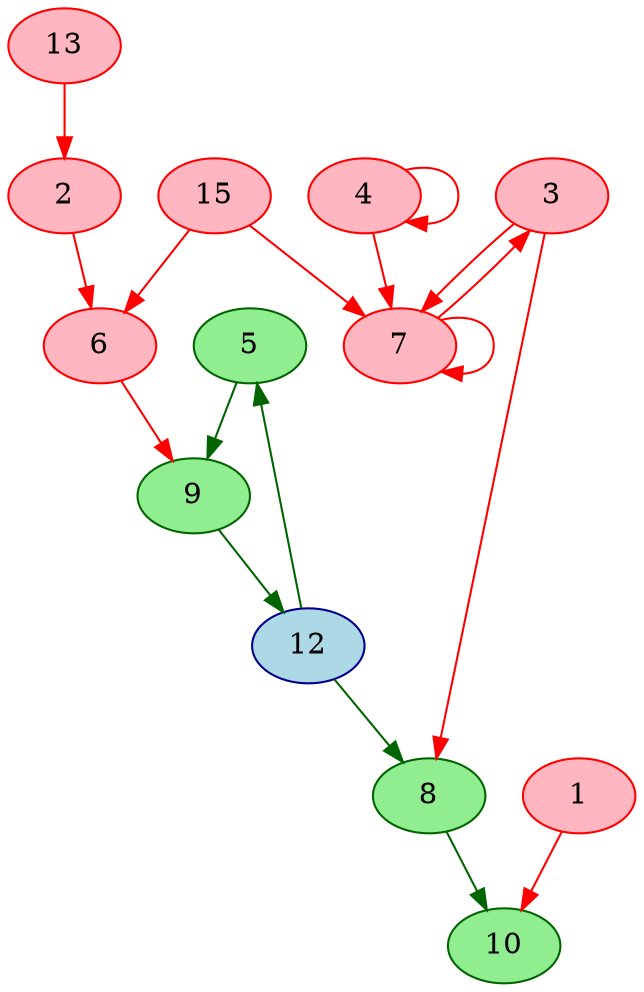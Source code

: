 digraph g{
    node[style="filled", fillcolor="lightpink", color="red",fontsize=14];
    edge[color="red",fontsize=14];

    "5" [style="filled", fillcolor="lightgreen", color="darkgreen"];
    "9" [style="filled", fillcolor="lightgreen", color="darkgreen"];
    "12" [style="filled", fillcolor="lightgreen", color="darkgreen"];
    "8" [style="filled", fillcolor="lightgreen", color="darkgreen"];
    "10" [style="filled", fillcolor="lightgreen", color="darkgreen"];
    "12" [style="filled", fillcolor="lightblue", color="darkblue"];

    1 -> 10
    2 -> 6
    3 -> 7
    3 -> 8
    4 -> 4
    4 -> 7
    5 -> 9[color="darkgreen"]
    6 -> 9
    7 -> 3
    7 -> 7
    8 -> 10[color="darkgreen"]
    9 -> 12[color="darkgreen"]
    12 -> 5[color="darkgreen"]
    12 -> 8[color="darkgreen"]
    13 -> 2
    15 -> 6
    15 -> 7
}